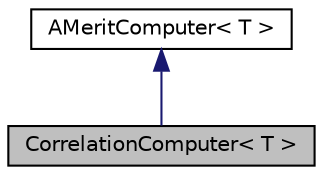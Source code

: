 digraph "CorrelationComputer&lt; T &gt;"
{
  edge [fontname="Helvetica",fontsize="10",labelfontname="Helvetica",labelfontsize="10"];
  node [fontname="Helvetica",fontsize="10",shape=record];
  Node0 [label="CorrelationComputer\< T \>",height=0.2,width=0.4,color="black", fillcolor="grey75", style="filled", fontcolor="black"];
  Node1 -> Node0 [dir="back",color="midnightblue",fontsize="10",style="solid",fontname="Helvetica"];
  Node1 [label="AMeritComputer\< T \>",height=0.2,width=0.4,color="black", fillcolor="white", style="filled",URL="$classAMeritComputer.html"];
}

